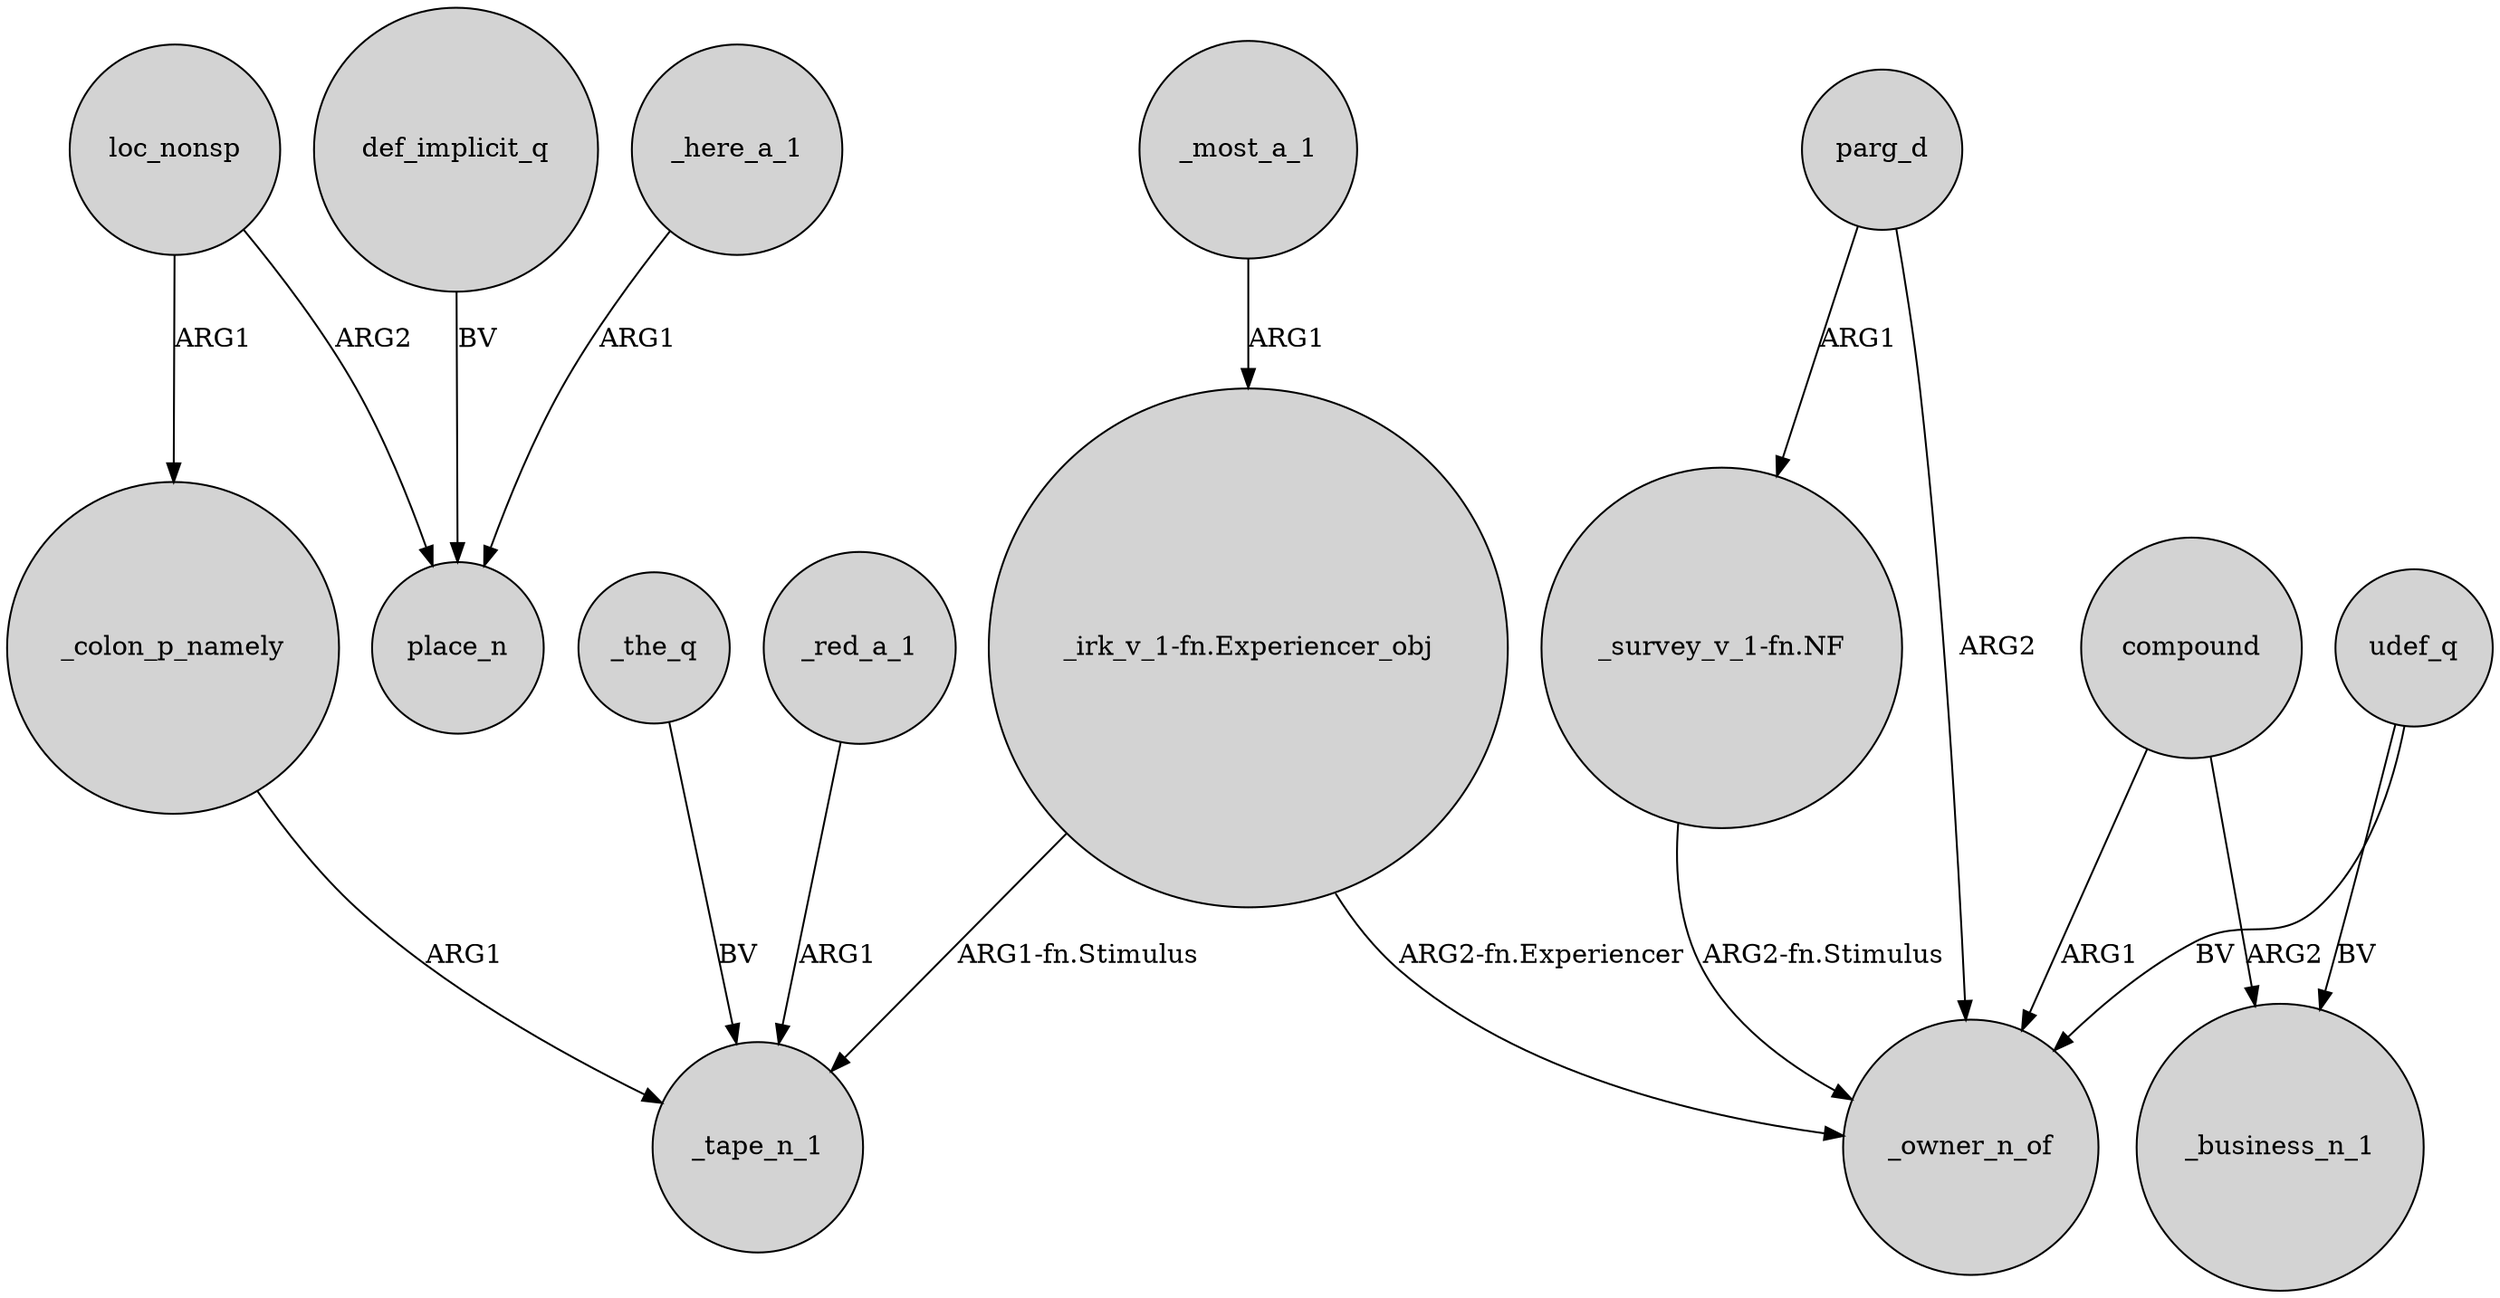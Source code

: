 digraph {
	node [shape=circle style=filled]
	loc_nonsp -> place_n [label=ARG2]
	udef_q -> _business_n_1 [label=BV]
	"_survey_v_1-fn.NF" -> _owner_n_of [label="ARG2-fn.Stimulus"]
	loc_nonsp -> _colon_p_namely [label=ARG1]
	def_implicit_q -> place_n [label=BV]
	_here_a_1 -> place_n [label=ARG1]
	_red_a_1 -> _tape_n_1 [label=ARG1]
	_most_a_1 -> "_irk_v_1-fn.Experiencer_obj" [label=ARG1]
	_colon_p_namely -> _tape_n_1 [label=ARG1]
	compound -> _owner_n_of [label=ARG1]
	"_irk_v_1-fn.Experiencer_obj" -> _owner_n_of [label="ARG2-fn.Experiencer"]
	"_irk_v_1-fn.Experiencer_obj" -> _tape_n_1 [label="ARG1-fn.Stimulus"]
	parg_d -> "_survey_v_1-fn.NF" [label=ARG1]
	parg_d -> _owner_n_of [label=ARG2]
	compound -> _business_n_1 [label=ARG2]
	udef_q -> _owner_n_of [label=BV]
	_the_q -> _tape_n_1 [label=BV]
}
